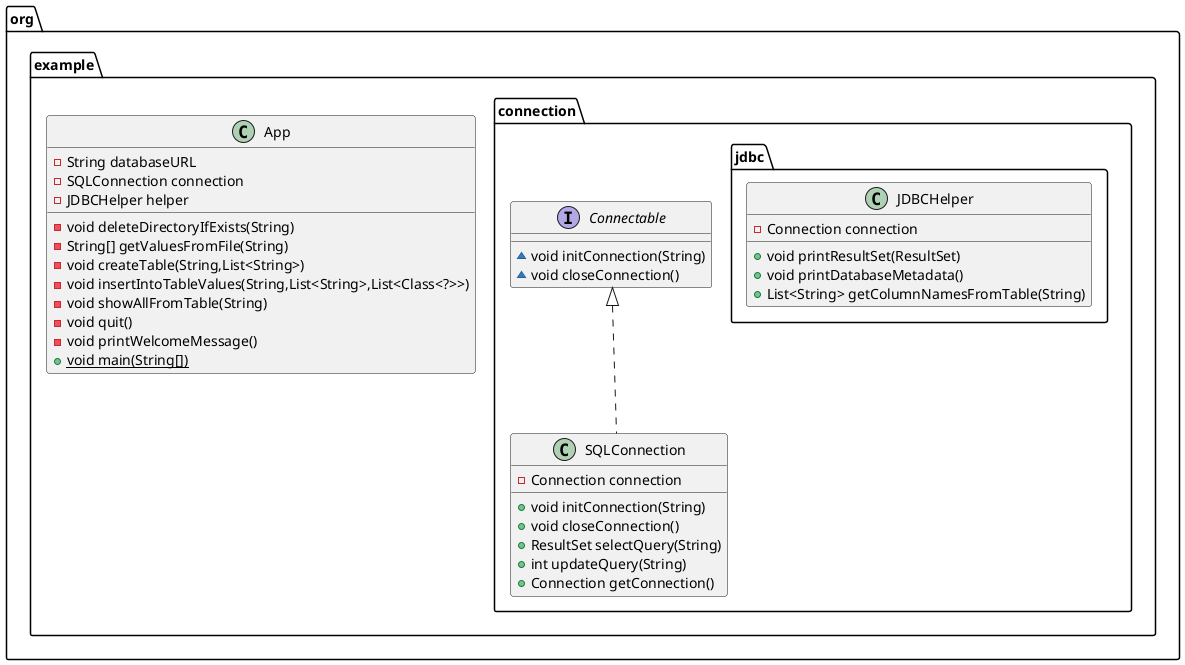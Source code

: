 @startuml
class org.example.connection.jdbc.JDBCHelper {
- Connection connection
+ void printResultSet(ResultSet)
+ void printDatabaseMetadata()
+ List<String> getColumnNamesFromTable(String)
}
class org.example.connection.SQLConnection {
- Connection connection
+ void initConnection(String)
+ void closeConnection()
+ ResultSet selectQuery(String)
+ int updateQuery(String)
+ Connection getConnection()
}
class org.example.App {
- String databaseURL
- SQLConnection connection
- JDBCHelper helper
- void deleteDirectoryIfExists(String)
- String[] getValuesFromFile(String)
- void createTable(String,List<String>)
- void insertIntoTableValues(String,List<String>,List<Class<?>>)
- void showAllFromTable(String)
- void quit()
- void printWelcomeMessage()
+ {static} void main(String[])
}
interface org.example.connection.Connectable {
~ void initConnection(String)
~ void closeConnection()
}


org.example.connection.Connectable <|.. org.example.connection.SQLConnection
@enduml